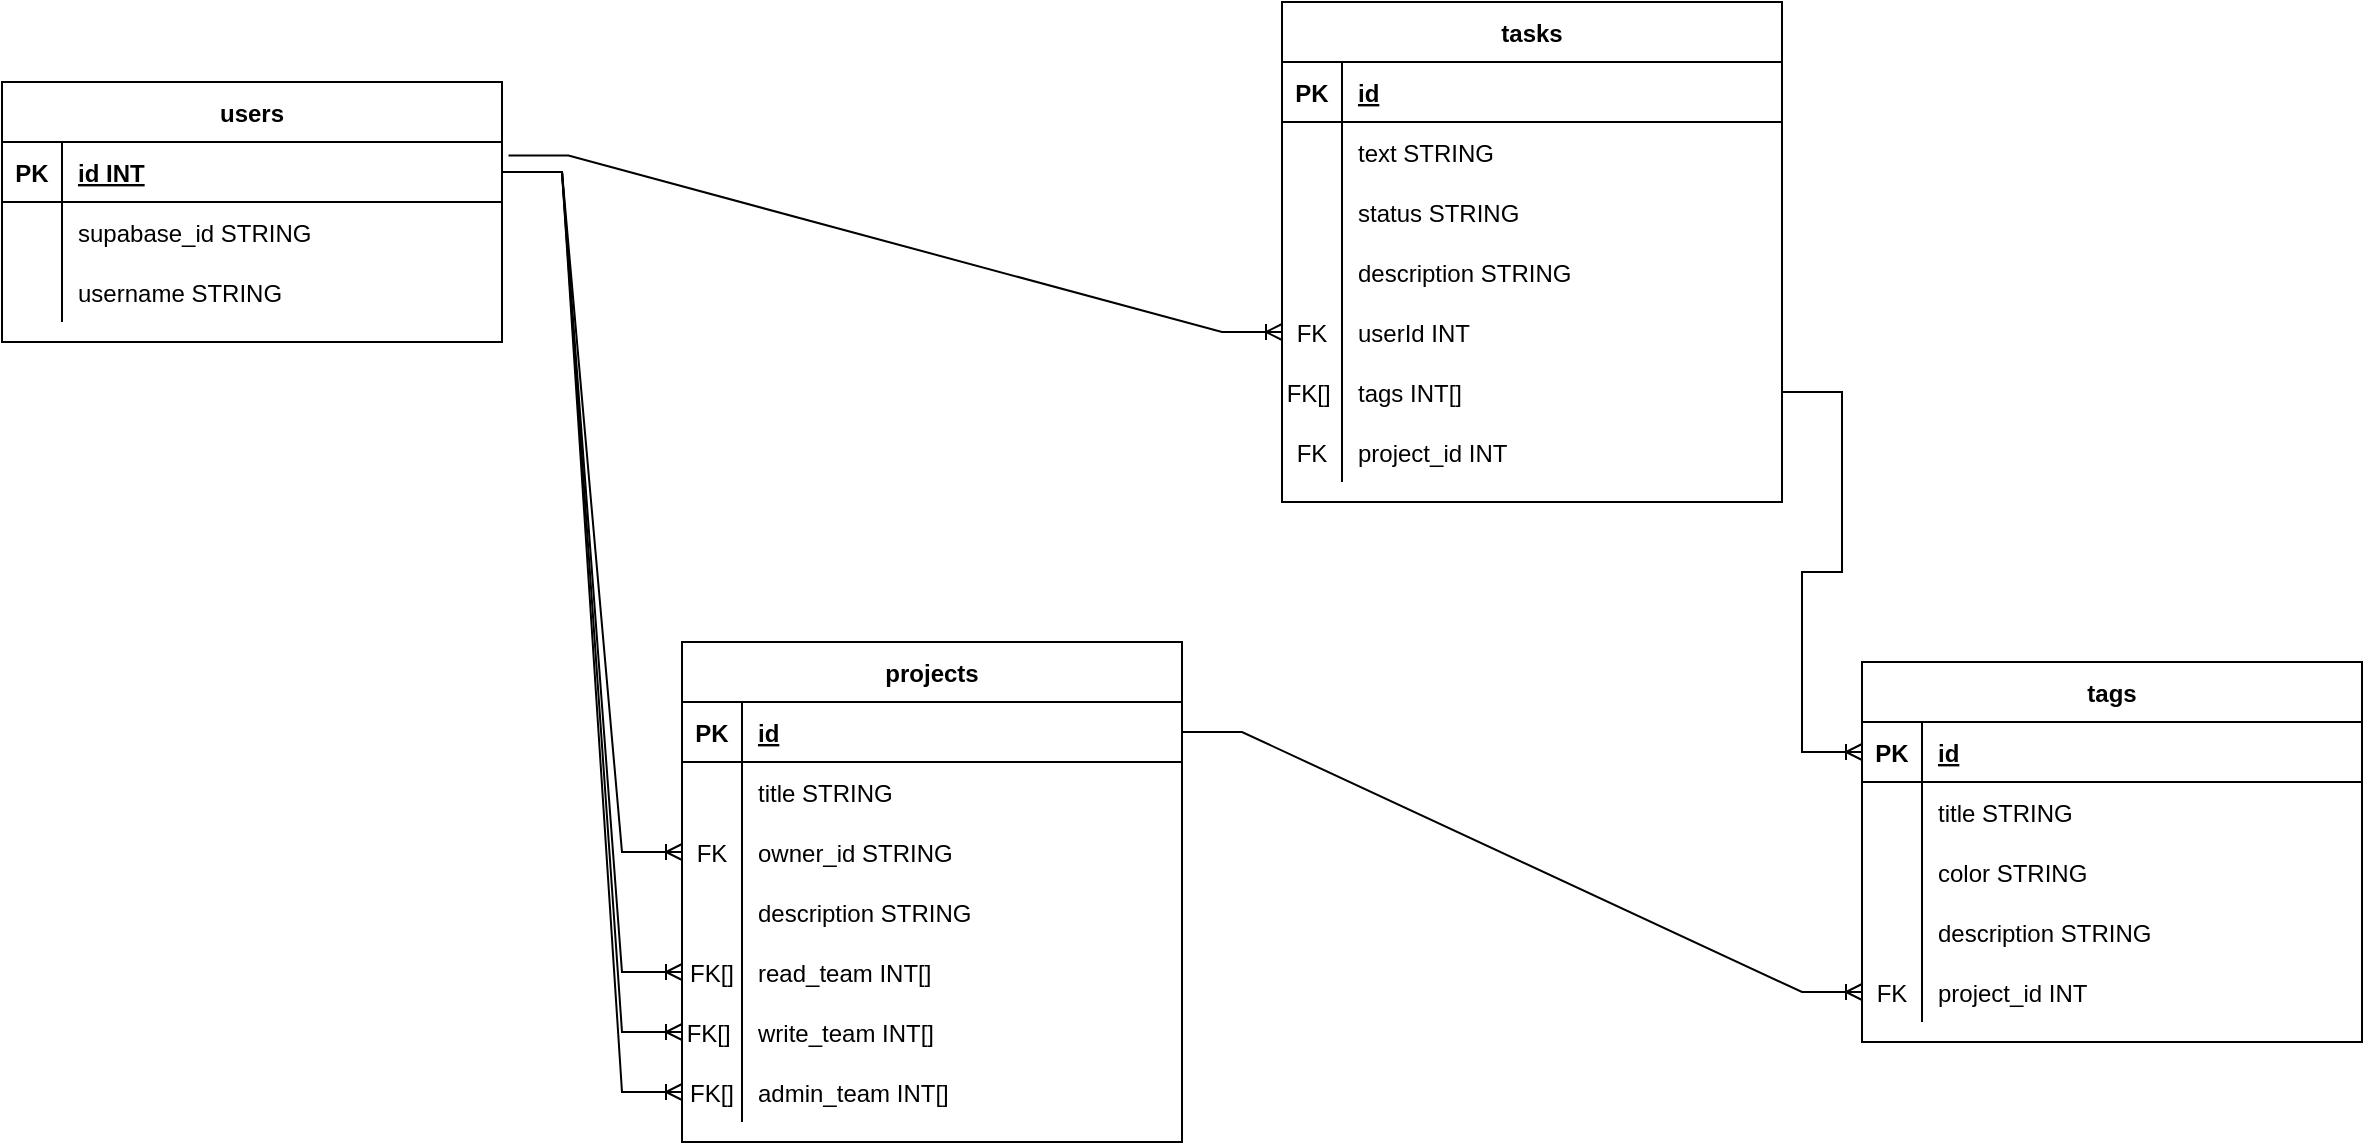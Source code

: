 <mxfile version="19.0.3" type="device"><diagram id="R2lEEEUBdFMjLlhIrx00" name="Page-1"><mxGraphModel dx="2134" dy="1538" grid="1" gridSize="10" guides="1" tooltips="1" connect="1" arrows="1" fold="1" page="1" pageScale="1" pageWidth="850" pageHeight="1100" math="0" shadow="0" extFonts="Permanent Marker^https://fonts.googleapis.com/css?family=Permanent+Marker"><root><mxCell id="0"/><mxCell id="1" parent="0"/><mxCell id="C-vyLk0tnHw3VtMMgP7b-23" value="tasks" style="shape=table;startSize=30;container=1;collapsible=1;childLayout=tableLayout;fixedRows=1;rowLines=0;fontStyle=1;align=center;resizeLast=1;" parent="1" vertex="1"><mxGeometry x="100" y="80" width="250" height="250" as="geometry"/></mxCell><mxCell id="C-vyLk0tnHw3VtMMgP7b-24" value="" style="shape=partialRectangle;collapsible=0;dropTarget=0;pointerEvents=0;fillColor=none;points=[[0,0.5],[1,0.5]];portConstraint=eastwest;top=0;left=0;right=0;bottom=1;" parent="C-vyLk0tnHw3VtMMgP7b-23" vertex="1"><mxGeometry y="30" width="250" height="30" as="geometry"/></mxCell><mxCell id="C-vyLk0tnHw3VtMMgP7b-25" value="PK" style="shape=partialRectangle;overflow=hidden;connectable=0;fillColor=none;top=0;left=0;bottom=0;right=0;fontStyle=1;" parent="C-vyLk0tnHw3VtMMgP7b-24" vertex="1"><mxGeometry width="30" height="30" as="geometry"><mxRectangle width="30" height="30" as="alternateBounds"/></mxGeometry></mxCell><mxCell id="C-vyLk0tnHw3VtMMgP7b-26" value="id" style="shape=partialRectangle;overflow=hidden;connectable=0;fillColor=none;top=0;left=0;bottom=0;right=0;align=left;spacingLeft=6;fontStyle=5;" parent="C-vyLk0tnHw3VtMMgP7b-24" vertex="1"><mxGeometry x="30" width="220" height="30" as="geometry"><mxRectangle width="220" height="30" as="alternateBounds"/></mxGeometry></mxCell><mxCell id="C-vyLk0tnHw3VtMMgP7b-27" value="" style="shape=partialRectangle;collapsible=0;dropTarget=0;pointerEvents=0;fillColor=none;points=[[0,0.5],[1,0.5]];portConstraint=eastwest;top=0;left=0;right=0;bottom=0;" parent="C-vyLk0tnHw3VtMMgP7b-23" vertex="1"><mxGeometry y="60" width="250" height="30" as="geometry"/></mxCell><mxCell id="C-vyLk0tnHw3VtMMgP7b-28" value="" style="shape=partialRectangle;overflow=hidden;connectable=0;fillColor=none;top=0;left=0;bottom=0;right=0;" parent="C-vyLk0tnHw3VtMMgP7b-27" vertex="1"><mxGeometry width="30" height="30" as="geometry"><mxRectangle width="30" height="30" as="alternateBounds"/></mxGeometry></mxCell><mxCell id="C-vyLk0tnHw3VtMMgP7b-29" value="text STRING" style="shape=partialRectangle;overflow=hidden;connectable=0;fillColor=none;top=0;left=0;bottom=0;right=0;align=left;spacingLeft=6;fontStyle=0" parent="C-vyLk0tnHw3VtMMgP7b-27" vertex="1"><mxGeometry x="30" width="220" height="30" as="geometry"><mxRectangle width="220" height="30" as="alternateBounds"/></mxGeometry></mxCell><mxCell id="kiG4o6mvZXdr2n7ysC0h-1" value="" style="shape=partialRectangle;collapsible=0;dropTarget=0;pointerEvents=0;fillColor=none;points=[[0,0.5],[1,0.5]];portConstraint=eastwest;top=0;left=0;right=0;bottom=0;" parent="C-vyLk0tnHw3VtMMgP7b-23" vertex="1"><mxGeometry y="90" width="250" height="30" as="geometry"/></mxCell><mxCell id="kiG4o6mvZXdr2n7ysC0h-2" value="" style="shape=partialRectangle;overflow=hidden;connectable=0;fillColor=none;top=0;left=0;bottom=0;right=0;" parent="kiG4o6mvZXdr2n7ysC0h-1" vertex="1"><mxGeometry width="30" height="30" as="geometry"><mxRectangle width="30" height="30" as="alternateBounds"/></mxGeometry></mxCell><mxCell id="kiG4o6mvZXdr2n7ysC0h-3" value="status STRING" style="shape=partialRectangle;overflow=hidden;connectable=0;fillColor=none;top=0;left=0;bottom=0;right=0;align=left;spacingLeft=6;fontStyle=0" parent="kiG4o6mvZXdr2n7ysC0h-1" vertex="1"><mxGeometry x="30" width="220" height="30" as="geometry"><mxRectangle width="220" height="30" as="alternateBounds"/></mxGeometry></mxCell><mxCell id="kiG4o6mvZXdr2n7ysC0h-4" value="" style="shape=partialRectangle;collapsible=0;dropTarget=0;pointerEvents=0;fillColor=none;points=[[0,0.5],[1,0.5]];portConstraint=eastwest;top=0;left=0;right=0;bottom=0;" parent="C-vyLk0tnHw3VtMMgP7b-23" vertex="1"><mxGeometry y="120" width="250" height="30" as="geometry"/></mxCell><mxCell id="kiG4o6mvZXdr2n7ysC0h-5" value="" style="shape=partialRectangle;overflow=hidden;connectable=0;fillColor=none;top=0;left=0;bottom=0;right=0;" parent="kiG4o6mvZXdr2n7ysC0h-4" vertex="1"><mxGeometry width="30" height="30" as="geometry"><mxRectangle width="30" height="30" as="alternateBounds"/></mxGeometry></mxCell><mxCell id="kiG4o6mvZXdr2n7ysC0h-6" value="description STRING" style="shape=partialRectangle;overflow=hidden;connectable=0;fillColor=none;top=0;left=0;bottom=0;right=0;align=left;spacingLeft=6;fontStyle=0" parent="kiG4o6mvZXdr2n7ysC0h-4" vertex="1"><mxGeometry x="30" width="220" height="30" as="geometry"><mxRectangle width="220" height="30" as="alternateBounds"/></mxGeometry></mxCell><mxCell id="kiG4o6mvZXdr2n7ysC0h-20" value="" style="shape=partialRectangle;collapsible=0;dropTarget=0;pointerEvents=0;fillColor=none;points=[[0,0.5],[1,0.5]];portConstraint=eastwest;top=0;left=0;right=0;bottom=0;" parent="C-vyLk0tnHw3VtMMgP7b-23" vertex="1"><mxGeometry y="150" width="250" height="30" as="geometry"/></mxCell><mxCell id="kiG4o6mvZXdr2n7ysC0h-21" value="FK" style="shape=partialRectangle;overflow=hidden;connectable=0;fillColor=none;top=0;left=0;bottom=0;right=0;" parent="kiG4o6mvZXdr2n7ysC0h-20" vertex="1"><mxGeometry width="30" height="30" as="geometry"><mxRectangle width="30" height="30" as="alternateBounds"/></mxGeometry></mxCell><mxCell id="kiG4o6mvZXdr2n7ysC0h-22" value="userId INT" style="shape=partialRectangle;overflow=hidden;connectable=0;fillColor=none;top=0;left=0;bottom=0;right=0;align=left;spacingLeft=6;fontStyle=0" parent="kiG4o6mvZXdr2n7ysC0h-20" vertex="1"><mxGeometry x="30" width="220" height="30" as="geometry"><mxRectangle width="220" height="30" as="alternateBounds"/></mxGeometry></mxCell><mxCell id="C7jizUMSI_6H5MM5xKwE-4" value="" style="shape=partialRectangle;collapsible=0;dropTarget=0;pointerEvents=0;fillColor=none;points=[[0,0.5],[1,0.5]];portConstraint=eastwest;top=0;left=0;right=0;bottom=0;" vertex="1" parent="C-vyLk0tnHw3VtMMgP7b-23"><mxGeometry y="180" width="250" height="30" as="geometry"/></mxCell><mxCell id="C7jizUMSI_6H5MM5xKwE-5" value="FK[] " style="shape=partialRectangle;overflow=hidden;connectable=0;fillColor=none;top=0;left=0;bottom=0;right=0;" vertex="1" parent="C7jizUMSI_6H5MM5xKwE-4"><mxGeometry width="30" height="30" as="geometry"><mxRectangle width="30" height="30" as="alternateBounds"/></mxGeometry></mxCell><mxCell id="C7jizUMSI_6H5MM5xKwE-6" value="tags INT[]" style="shape=partialRectangle;overflow=hidden;connectable=0;fillColor=none;top=0;left=0;bottom=0;right=0;align=left;spacingLeft=6;fontStyle=0" vertex="1" parent="C7jizUMSI_6H5MM5xKwE-4"><mxGeometry x="30" width="220" height="30" as="geometry"><mxRectangle width="220" height="30" as="alternateBounds"/></mxGeometry></mxCell><mxCell id="C7jizUMSI_6H5MM5xKwE-7" value="" style="shape=partialRectangle;collapsible=0;dropTarget=0;pointerEvents=0;fillColor=none;points=[[0,0.5],[1,0.5]];portConstraint=eastwest;top=0;left=0;right=0;bottom=0;" vertex="1" parent="C-vyLk0tnHw3VtMMgP7b-23"><mxGeometry y="210" width="250" height="30" as="geometry"/></mxCell><mxCell id="C7jizUMSI_6H5MM5xKwE-8" value="FK" style="shape=partialRectangle;overflow=hidden;connectable=0;fillColor=none;top=0;left=0;bottom=0;right=0;" vertex="1" parent="C7jizUMSI_6H5MM5xKwE-7"><mxGeometry width="30" height="30" as="geometry"><mxRectangle width="30" height="30" as="alternateBounds"/></mxGeometry></mxCell><mxCell id="C7jizUMSI_6H5MM5xKwE-9" value="project_id INT" style="shape=partialRectangle;overflow=hidden;connectable=0;fillColor=none;top=0;left=0;bottom=0;right=0;align=left;spacingLeft=6;fontStyle=0" vertex="1" parent="C7jizUMSI_6H5MM5xKwE-7"><mxGeometry x="30" width="220" height="30" as="geometry"><mxRectangle width="220" height="30" as="alternateBounds"/></mxGeometry></mxCell><mxCell id="kiG4o6mvZXdr2n7ysC0h-7" value="users" style="shape=table;startSize=30;container=1;collapsible=1;childLayout=tableLayout;fixedRows=1;rowLines=0;fontStyle=1;align=center;resizeLast=1;" parent="1" vertex="1"><mxGeometry x="-540" y="120" width="250" height="130" as="geometry"/></mxCell><mxCell id="kiG4o6mvZXdr2n7ysC0h-8" value="" style="shape=partialRectangle;collapsible=0;dropTarget=0;pointerEvents=0;fillColor=none;points=[[0,0.5],[1,0.5]];portConstraint=eastwest;top=0;left=0;right=0;bottom=1;" parent="kiG4o6mvZXdr2n7ysC0h-7" vertex="1"><mxGeometry y="30" width="250" height="30" as="geometry"/></mxCell><mxCell id="kiG4o6mvZXdr2n7ysC0h-9" value="PK" style="shape=partialRectangle;overflow=hidden;connectable=0;fillColor=none;top=0;left=0;bottom=0;right=0;fontStyle=1;" parent="kiG4o6mvZXdr2n7ysC0h-8" vertex="1"><mxGeometry width="30" height="30" as="geometry"><mxRectangle width="30" height="30" as="alternateBounds"/></mxGeometry></mxCell><mxCell id="kiG4o6mvZXdr2n7ysC0h-10" value="id INT" style="shape=partialRectangle;overflow=hidden;connectable=0;fillColor=none;top=0;left=0;bottom=0;right=0;align=left;spacingLeft=6;fontStyle=5;" parent="kiG4o6mvZXdr2n7ysC0h-8" vertex="1"><mxGeometry x="30" width="220" height="30" as="geometry"><mxRectangle width="220" height="30" as="alternateBounds"/></mxGeometry></mxCell><mxCell id="kiG4o6mvZXdr2n7ysC0h-14" value="" style="shape=partialRectangle;collapsible=0;dropTarget=0;pointerEvents=0;fillColor=none;points=[[0,0.5],[1,0.5]];portConstraint=eastwest;top=0;left=0;right=0;bottom=0;" parent="kiG4o6mvZXdr2n7ysC0h-7" vertex="1"><mxGeometry y="60" width="250" height="30" as="geometry"/></mxCell><mxCell id="kiG4o6mvZXdr2n7ysC0h-15" value="" style="shape=partialRectangle;overflow=hidden;connectable=0;fillColor=none;top=0;left=0;bottom=0;right=0;" parent="kiG4o6mvZXdr2n7ysC0h-14" vertex="1"><mxGeometry width="30" height="30" as="geometry"><mxRectangle width="30" height="30" as="alternateBounds"/></mxGeometry></mxCell><mxCell id="kiG4o6mvZXdr2n7ysC0h-16" value="supabase_id STRING" style="shape=partialRectangle;overflow=hidden;connectable=0;fillColor=none;top=0;left=0;bottom=0;right=0;align=left;spacingLeft=6;fontStyle=0" parent="kiG4o6mvZXdr2n7ysC0h-14" vertex="1"><mxGeometry x="30" width="220" height="30" as="geometry"><mxRectangle width="220" height="30" as="alternateBounds"/></mxGeometry></mxCell><mxCell id="C7jizUMSI_6H5MM5xKwE-1" value="" style="shape=partialRectangle;collapsible=0;dropTarget=0;pointerEvents=0;fillColor=none;points=[[0,0.5],[1,0.5]];portConstraint=eastwest;top=0;left=0;right=0;bottom=0;" vertex="1" parent="kiG4o6mvZXdr2n7ysC0h-7"><mxGeometry y="90" width="250" height="30" as="geometry"/></mxCell><mxCell id="C7jizUMSI_6H5MM5xKwE-2" value="" style="shape=partialRectangle;overflow=hidden;connectable=0;fillColor=none;top=0;left=0;bottom=0;right=0;" vertex="1" parent="C7jizUMSI_6H5MM5xKwE-1"><mxGeometry width="30" height="30" as="geometry"><mxRectangle width="30" height="30" as="alternateBounds"/></mxGeometry></mxCell><mxCell id="C7jizUMSI_6H5MM5xKwE-3" value="username STRING" style="shape=partialRectangle;overflow=hidden;connectable=0;fillColor=none;top=0;left=0;bottom=0;right=0;align=left;spacingLeft=6;fontStyle=0" vertex="1" parent="C7jizUMSI_6H5MM5xKwE-1"><mxGeometry x="30" width="220" height="30" as="geometry"><mxRectangle width="220" height="30" as="alternateBounds"/></mxGeometry></mxCell><mxCell id="kiG4o6mvZXdr2n7ysC0h-23" value="" style="edgeStyle=entityRelationEdgeStyle;fontSize=12;html=1;endArrow=ERoneToMany;rounded=0;exitX=1.013;exitY=0.227;exitDx=0;exitDy=0;exitPerimeter=0;entryX=0;entryY=0.5;entryDx=0;entryDy=0;" parent="1" source="kiG4o6mvZXdr2n7ysC0h-8" target="kiG4o6mvZXdr2n7ysC0h-20" edge="1"><mxGeometry width="100" height="100" relative="1" as="geometry"><mxPoint x="50" y="480" as="sourcePoint"/><mxPoint x="150" y="380" as="targetPoint"/></mxGeometry></mxCell><mxCell id="C7jizUMSI_6H5MM5xKwE-10" value="projects" style="shape=table;startSize=30;container=1;collapsible=1;childLayout=tableLayout;fixedRows=1;rowLines=0;fontStyle=1;align=center;resizeLast=1;" vertex="1" parent="1"><mxGeometry x="-200" y="400" width="250" height="250" as="geometry"/></mxCell><mxCell id="C7jizUMSI_6H5MM5xKwE-11" value="" style="shape=partialRectangle;collapsible=0;dropTarget=0;pointerEvents=0;fillColor=none;points=[[0,0.5],[1,0.5]];portConstraint=eastwest;top=0;left=0;right=0;bottom=1;" vertex="1" parent="C7jizUMSI_6H5MM5xKwE-10"><mxGeometry y="30" width="250" height="30" as="geometry"/></mxCell><mxCell id="C7jizUMSI_6H5MM5xKwE-12" value="PK" style="shape=partialRectangle;overflow=hidden;connectable=0;fillColor=none;top=0;left=0;bottom=0;right=0;fontStyle=1;" vertex="1" parent="C7jizUMSI_6H5MM5xKwE-11"><mxGeometry width="30" height="30" as="geometry"><mxRectangle width="30" height="30" as="alternateBounds"/></mxGeometry></mxCell><mxCell id="C7jizUMSI_6H5MM5xKwE-13" value="id" style="shape=partialRectangle;overflow=hidden;connectable=0;fillColor=none;top=0;left=0;bottom=0;right=0;align=left;spacingLeft=6;fontStyle=5;" vertex="1" parent="C7jizUMSI_6H5MM5xKwE-11"><mxGeometry x="30" width="220" height="30" as="geometry"><mxRectangle width="220" height="30" as="alternateBounds"/></mxGeometry></mxCell><mxCell id="C7jizUMSI_6H5MM5xKwE-14" value="" style="shape=partialRectangle;collapsible=0;dropTarget=0;pointerEvents=0;fillColor=none;points=[[0,0.5],[1,0.5]];portConstraint=eastwest;top=0;left=0;right=0;bottom=0;" vertex="1" parent="C7jizUMSI_6H5MM5xKwE-10"><mxGeometry y="60" width="250" height="30" as="geometry"/></mxCell><mxCell id="C7jizUMSI_6H5MM5xKwE-15" value="" style="shape=partialRectangle;overflow=hidden;connectable=0;fillColor=none;top=0;left=0;bottom=0;right=0;" vertex="1" parent="C7jizUMSI_6H5MM5xKwE-14"><mxGeometry width="30" height="30" as="geometry"><mxRectangle width="30" height="30" as="alternateBounds"/></mxGeometry></mxCell><mxCell id="C7jizUMSI_6H5MM5xKwE-16" value="title STRING" style="shape=partialRectangle;overflow=hidden;connectable=0;fillColor=none;top=0;left=0;bottom=0;right=0;align=left;spacingLeft=6;fontStyle=0" vertex="1" parent="C7jizUMSI_6H5MM5xKwE-14"><mxGeometry x="30" width="220" height="30" as="geometry"><mxRectangle width="220" height="30" as="alternateBounds"/></mxGeometry></mxCell><mxCell id="C7jizUMSI_6H5MM5xKwE-17" value="" style="shape=partialRectangle;collapsible=0;dropTarget=0;pointerEvents=0;fillColor=none;points=[[0,0.5],[1,0.5]];portConstraint=eastwest;top=0;left=0;right=0;bottom=0;" vertex="1" parent="C7jizUMSI_6H5MM5xKwE-10"><mxGeometry y="90" width="250" height="30" as="geometry"/></mxCell><mxCell id="C7jizUMSI_6H5MM5xKwE-18" value="FK" style="shape=partialRectangle;overflow=hidden;connectable=0;fillColor=none;top=0;left=0;bottom=0;right=0;" vertex="1" parent="C7jizUMSI_6H5MM5xKwE-17"><mxGeometry width="30" height="30" as="geometry"><mxRectangle width="30" height="30" as="alternateBounds"/></mxGeometry></mxCell><mxCell id="C7jizUMSI_6H5MM5xKwE-19" value="owner_id STRING" style="shape=partialRectangle;overflow=hidden;connectable=0;fillColor=none;top=0;left=0;bottom=0;right=0;align=left;spacingLeft=6;fontStyle=0" vertex="1" parent="C7jizUMSI_6H5MM5xKwE-17"><mxGeometry x="30" width="220" height="30" as="geometry"><mxRectangle width="220" height="30" as="alternateBounds"/></mxGeometry></mxCell><mxCell id="C7jizUMSI_6H5MM5xKwE-20" value="" style="shape=partialRectangle;collapsible=0;dropTarget=0;pointerEvents=0;fillColor=none;points=[[0,0.5],[1,0.5]];portConstraint=eastwest;top=0;left=0;right=0;bottom=0;" vertex="1" parent="C7jizUMSI_6H5MM5xKwE-10"><mxGeometry y="120" width="250" height="30" as="geometry"/></mxCell><mxCell id="C7jizUMSI_6H5MM5xKwE-21" value="" style="shape=partialRectangle;overflow=hidden;connectable=0;fillColor=none;top=0;left=0;bottom=0;right=0;" vertex="1" parent="C7jizUMSI_6H5MM5xKwE-20"><mxGeometry width="30" height="30" as="geometry"><mxRectangle width="30" height="30" as="alternateBounds"/></mxGeometry></mxCell><mxCell id="C7jizUMSI_6H5MM5xKwE-22" value="description STRING" style="shape=partialRectangle;overflow=hidden;connectable=0;fillColor=none;top=0;left=0;bottom=0;right=0;align=left;spacingLeft=6;fontStyle=0" vertex="1" parent="C7jizUMSI_6H5MM5xKwE-20"><mxGeometry x="30" width="220" height="30" as="geometry"><mxRectangle width="220" height="30" as="alternateBounds"/></mxGeometry></mxCell><mxCell id="C7jizUMSI_6H5MM5xKwE-23" value="" style="shape=partialRectangle;collapsible=0;dropTarget=0;pointerEvents=0;fillColor=none;points=[[0,0.5],[1,0.5]];portConstraint=eastwest;top=0;left=0;right=0;bottom=0;" vertex="1" parent="C7jizUMSI_6H5MM5xKwE-10"><mxGeometry y="150" width="250" height="30" as="geometry"/></mxCell><mxCell id="C7jizUMSI_6H5MM5xKwE-24" value="FK[]" style="shape=partialRectangle;overflow=hidden;connectable=0;fillColor=none;top=0;left=0;bottom=0;right=0;" vertex="1" parent="C7jizUMSI_6H5MM5xKwE-23"><mxGeometry width="30" height="30" as="geometry"><mxRectangle width="30" height="30" as="alternateBounds"/></mxGeometry></mxCell><mxCell id="C7jizUMSI_6H5MM5xKwE-25" value="read_team INT[]" style="shape=partialRectangle;overflow=hidden;connectable=0;fillColor=none;top=0;left=0;bottom=0;right=0;align=left;spacingLeft=6;fontStyle=0" vertex="1" parent="C7jizUMSI_6H5MM5xKwE-23"><mxGeometry x="30" width="220" height="30" as="geometry"><mxRectangle width="220" height="30" as="alternateBounds"/></mxGeometry></mxCell><mxCell id="C7jizUMSI_6H5MM5xKwE-26" value="" style="shape=partialRectangle;collapsible=0;dropTarget=0;pointerEvents=0;fillColor=none;points=[[0,0.5],[1,0.5]];portConstraint=eastwest;top=0;left=0;right=0;bottom=0;" vertex="1" parent="C7jizUMSI_6H5MM5xKwE-10"><mxGeometry y="180" width="250" height="30" as="geometry"/></mxCell><mxCell id="C7jizUMSI_6H5MM5xKwE-27" value="FK[] " style="shape=partialRectangle;overflow=hidden;connectable=0;fillColor=none;top=0;left=0;bottom=0;right=0;" vertex="1" parent="C7jizUMSI_6H5MM5xKwE-26"><mxGeometry width="30" height="30" as="geometry"><mxRectangle width="30" height="30" as="alternateBounds"/></mxGeometry></mxCell><mxCell id="C7jizUMSI_6H5MM5xKwE-28" value="write_team INT[]" style="shape=partialRectangle;overflow=hidden;connectable=0;fillColor=none;top=0;left=0;bottom=0;right=0;align=left;spacingLeft=6;fontStyle=0" vertex="1" parent="C7jizUMSI_6H5MM5xKwE-26"><mxGeometry x="30" width="220" height="30" as="geometry"><mxRectangle width="220" height="30" as="alternateBounds"/></mxGeometry></mxCell><mxCell id="C7jizUMSI_6H5MM5xKwE-29" value="" style="shape=partialRectangle;collapsible=0;dropTarget=0;pointerEvents=0;fillColor=none;points=[[0,0.5],[1,0.5]];portConstraint=eastwest;top=0;left=0;right=0;bottom=0;" vertex="1" parent="C7jizUMSI_6H5MM5xKwE-10"><mxGeometry y="210" width="250" height="30" as="geometry"/></mxCell><mxCell id="C7jizUMSI_6H5MM5xKwE-30" value="FK[]" style="shape=partialRectangle;overflow=hidden;connectable=0;fillColor=none;top=0;left=0;bottom=0;right=0;" vertex="1" parent="C7jizUMSI_6H5MM5xKwE-29"><mxGeometry width="30" height="30" as="geometry"><mxRectangle width="30" height="30" as="alternateBounds"/></mxGeometry></mxCell><mxCell id="C7jizUMSI_6H5MM5xKwE-31" value="admin_team INT[]" style="shape=partialRectangle;overflow=hidden;connectable=0;fillColor=none;top=0;left=0;bottom=0;right=0;align=left;spacingLeft=6;fontStyle=0" vertex="1" parent="C7jizUMSI_6H5MM5xKwE-29"><mxGeometry x="30" width="220" height="30" as="geometry"><mxRectangle width="220" height="30" as="alternateBounds"/></mxGeometry></mxCell><mxCell id="C7jizUMSI_6H5MM5xKwE-32" value="" style="edgeStyle=entityRelationEdgeStyle;fontSize=12;html=1;endArrow=ERoneToMany;rounded=0;entryX=0;entryY=0.5;entryDx=0;entryDy=0;" edge="1" parent="1" source="kiG4o6mvZXdr2n7ysC0h-8" target="C7jizUMSI_6H5MM5xKwE-17"><mxGeometry width="100" height="100" relative="1" as="geometry"><mxPoint x="-350" y="280.0" as="sourcePoint"/><mxPoint x="-253.25" y="398.19" as="targetPoint"/></mxGeometry></mxCell><mxCell id="C7jizUMSI_6H5MM5xKwE-34" value="" style="edgeStyle=entityRelationEdgeStyle;fontSize=12;html=1;endArrow=ERoneToMany;rounded=0;entryX=0;entryY=0.5;entryDx=0;entryDy=0;exitX=1;exitY=0.5;exitDx=0;exitDy=0;" edge="1" parent="1" source="kiG4o6mvZXdr2n7ysC0h-8" target="C7jizUMSI_6H5MM5xKwE-23"><mxGeometry width="100" height="100" relative="1" as="geometry"><mxPoint x="-330" y="580" as="sourcePoint"/><mxPoint x="-310" y="310" as="targetPoint"/></mxGeometry></mxCell><mxCell id="C7jizUMSI_6H5MM5xKwE-35" value="" style="edgeStyle=entityRelationEdgeStyle;fontSize=12;html=1;endArrow=ERoneToMany;rounded=0;entryX=0;entryY=0.5;entryDx=0;entryDy=0;" edge="1" parent="1" source="kiG4o6mvZXdr2n7ysC0h-8" target="C7jizUMSI_6H5MM5xKwE-26"><mxGeometry width="100" height="100" relative="1" as="geometry"><mxPoint x="-280.0" y="175" as="sourcePoint"/><mxPoint x="-180" y="565" as="targetPoint"/></mxGeometry></mxCell><mxCell id="C7jizUMSI_6H5MM5xKwE-36" value="" style="edgeStyle=entityRelationEdgeStyle;fontSize=12;html=1;endArrow=ERoneToMany;rounded=0;entryX=0;entryY=0.5;entryDx=0;entryDy=0;exitX=1;exitY=0.5;exitDx=0;exitDy=0;" edge="1" parent="1" source="kiG4o6mvZXdr2n7ysC0h-8" target="C7jizUMSI_6H5MM5xKwE-29"><mxGeometry width="100" height="100" relative="1" as="geometry"><mxPoint x="-280.0" y="175" as="sourcePoint"/><mxPoint x="-180" y="595" as="targetPoint"/></mxGeometry></mxCell><mxCell id="C7jizUMSI_6H5MM5xKwE-37" value="tags" style="shape=table;startSize=30;container=1;collapsible=1;childLayout=tableLayout;fixedRows=1;rowLines=0;fontStyle=1;align=center;resizeLast=1;" vertex="1" parent="1"><mxGeometry x="390" y="410" width="250" height="190" as="geometry"/></mxCell><mxCell id="C7jizUMSI_6H5MM5xKwE-38" value="" style="shape=partialRectangle;collapsible=0;dropTarget=0;pointerEvents=0;fillColor=none;points=[[0,0.5],[1,0.5]];portConstraint=eastwest;top=0;left=0;right=0;bottom=1;" vertex="1" parent="C7jizUMSI_6H5MM5xKwE-37"><mxGeometry y="30" width="250" height="30" as="geometry"/></mxCell><mxCell id="C7jizUMSI_6H5MM5xKwE-39" value="PK" style="shape=partialRectangle;overflow=hidden;connectable=0;fillColor=none;top=0;left=0;bottom=0;right=0;fontStyle=1;" vertex="1" parent="C7jizUMSI_6H5MM5xKwE-38"><mxGeometry width="30" height="30" as="geometry"><mxRectangle width="30" height="30" as="alternateBounds"/></mxGeometry></mxCell><mxCell id="C7jizUMSI_6H5MM5xKwE-40" value="id" style="shape=partialRectangle;overflow=hidden;connectable=0;fillColor=none;top=0;left=0;bottom=0;right=0;align=left;spacingLeft=6;fontStyle=5;" vertex="1" parent="C7jizUMSI_6H5MM5xKwE-38"><mxGeometry x="30" width="220" height="30" as="geometry"><mxRectangle width="220" height="30" as="alternateBounds"/></mxGeometry></mxCell><mxCell id="C7jizUMSI_6H5MM5xKwE-41" value="" style="shape=partialRectangle;collapsible=0;dropTarget=0;pointerEvents=0;fillColor=none;points=[[0,0.5],[1,0.5]];portConstraint=eastwest;top=0;left=0;right=0;bottom=0;" vertex="1" parent="C7jizUMSI_6H5MM5xKwE-37"><mxGeometry y="60" width="250" height="30" as="geometry"/></mxCell><mxCell id="C7jizUMSI_6H5MM5xKwE-42" value="" style="shape=partialRectangle;overflow=hidden;connectable=0;fillColor=none;top=0;left=0;bottom=0;right=0;" vertex="1" parent="C7jizUMSI_6H5MM5xKwE-41"><mxGeometry width="30" height="30" as="geometry"><mxRectangle width="30" height="30" as="alternateBounds"/></mxGeometry></mxCell><mxCell id="C7jizUMSI_6H5MM5xKwE-43" value="title STRING" style="shape=partialRectangle;overflow=hidden;connectable=0;fillColor=none;top=0;left=0;bottom=0;right=0;align=left;spacingLeft=6;fontStyle=0" vertex="1" parent="C7jizUMSI_6H5MM5xKwE-41"><mxGeometry x="30" width="220" height="30" as="geometry"><mxRectangle width="220" height="30" as="alternateBounds"/></mxGeometry></mxCell><mxCell id="C7jizUMSI_6H5MM5xKwE-44" value="" style="shape=partialRectangle;collapsible=0;dropTarget=0;pointerEvents=0;fillColor=none;points=[[0,0.5],[1,0.5]];portConstraint=eastwest;top=0;left=0;right=0;bottom=0;" vertex="1" parent="C7jizUMSI_6H5MM5xKwE-37"><mxGeometry y="90" width="250" height="30" as="geometry"/></mxCell><mxCell id="C7jizUMSI_6H5MM5xKwE-45" value="" style="shape=partialRectangle;overflow=hidden;connectable=0;fillColor=none;top=0;left=0;bottom=0;right=0;" vertex="1" parent="C7jizUMSI_6H5MM5xKwE-44"><mxGeometry width="30" height="30" as="geometry"><mxRectangle width="30" height="30" as="alternateBounds"/></mxGeometry></mxCell><mxCell id="C7jizUMSI_6H5MM5xKwE-46" value="color STRING" style="shape=partialRectangle;overflow=hidden;connectable=0;fillColor=none;top=0;left=0;bottom=0;right=0;align=left;spacingLeft=6;fontStyle=0" vertex="1" parent="C7jizUMSI_6H5MM5xKwE-44"><mxGeometry x="30" width="220" height="30" as="geometry"><mxRectangle width="220" height="30" as="alternateBounds"/></mxGeometry></mxCell><mxCell id="C7jizUMSI_6H5MM5xKwE-47" value="" style="shape=partialRectangle;collapsible=0;dropTarget=0;pointerEvents=0;fillColor=none;points=[[0,0.5],[1,0.5]];portConstraint=eastwest;top=0;left=0;right=0;bottom=0;" vertex="1" parent="C7jizUMSI_6H5MM5xKwE-37"><mxGeometry y="120" width="250" height="30" as="geometry"/></mxCell><mxCell id="C7jizUMSI_6H5MM5xKwE-48" value="" style="shape=partialRectangle;overflow=hidden;connectable=0;fillColor=none;top=0;left=0;bottom=0;right=0;" vertex="1" parent="C7jizUMSI_6H5MM5xKwE-47"><mxGeometry width="30" height="30" as="geometry"><mxRectangle width="30" height="30" as="alternateBounds"/></mxGeometry></mxCell><mxCell id="C7jizUMSI_6H5MM5xKwE-49" value="description STRING" style="shape=partialRectangle;overflow=hidden;connectable=0;fillColor=none;top=0;left=0;bottom=0;right=0;align=left;spacingLeft=6;fontStyle=0" vertex="1" parent="C7jizUMSI_6H5MM5xKwE-47"><mxGeometry x="30" width="220" height="30" as="geometry"><mxRectangle width="220" height="30" as="alternateBounds"/></mxGeometry></mxCell><mxCell id="C7jizUMSI_6H5MM5xKwE-56" value="" style="shape=partialRectangle;collapsible=0;dropTarget=0;pointerEvents=0;fillColor=none;points=[[0,0.5],[1,0.5]];portConstraint=eastwest;top=0;left=0;right=0;bottom=0;" vertex="1" parent="C7jizUMSI_6H5MM5xKwE-37"><mxGeometry y="150" width="250" height="30" as="geometry"/></mxCell><mxCell id="C7jizUMSI_6H5MM5xKwE-57" value="FK" style="shape=partialRectangle;overflow=hidden;connectable=0;fillColor=none;top=0;left=0;bottom=0;right=0;" vertex="1" parent="C7jizUMSI_6H5MM5xKwE-56"><mxGeometry width="30" height="30" as="geometry"><mxRectangle width="30" height="30" as="alternateBounds"/></mxGeometry></mxCell><mxCell id="C7jizUMSI_6H5MM5xKwE-58" value="project_id INT" style="shape=partialRectangle;overflow=hidden;connectable=0;fillColor=none;top=0;left=0;bottom=0;right=0;align=left;spacingLeft=6;fontStyle=0" vertex="1" parent="C7jizUMSI_6H5MM5xKwE-56"><mxGeometry x="30" width="220" height="30" as="geometry"><mxRectangle width="220" height="30" as="alternateBounds"/></mxGeometry></mxCell><mxCell id="C7jizUMSI_6H5MM5xKwE-59" value="" style="edgeStyle=entityRelationEdgeStyle;fontSize=12;html=1;endArrow=ERoneToMany;rounded=0;exitX=1;exitY=0.5;exitDx=0;exitDy=0;entryX=0;entryY=0.5;entryDx=0;entryDy=0;" edge="1" parent="1" source="C7jizUMSI_6H5MM5xKwE-4" target="C7jizUMSI_6H5MM5xKwE-38"><mxGeometry width="100" height="100" relative="1" as="geometry"><mxPoint x="150" y="690.0" as="sourcePoint"/><mxPoint x="536.75" y="778.19" as="targetPoint"/></mxGeometry></mxCell><mxCell id="C7jizUMSI_6H5MM5xKwE-60" value="" style="edgeStyle=entityRelationEdgeStyle;fontSize=12;html=1;endArrow=ERoneToMany;rounded=0;exitX=1;exitY=0.5;exitDx=0;exitDy=0;entryX=0;entryY=0.5;entryDx=0;entryDy=0;" edge="1" parent="1" source="C7jizUMSI_6H5MM5xKwE-11" target="C7jizUMSI_6H5MM5xKwE-56"><mxGeometry width="100" height="100" relative="1" as="geometry"><mxPoint x="340" y="600" as="sourcePoint"/><mxPoint x="150" y="510" as="targetPoint"/></mxGeometry></mxCell></root></mxGraphModel></diagram></mxfile>